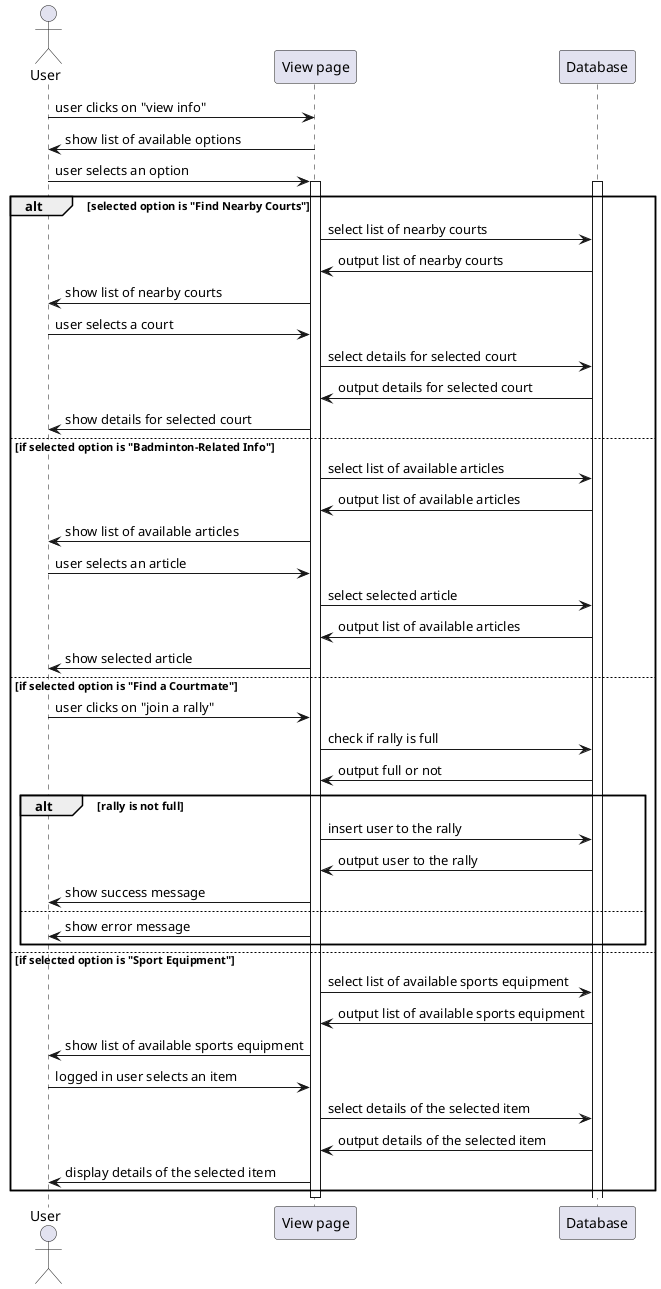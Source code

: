 @startuml

Actor User
participant "View page" as System
User -> System: user clicks on "view info"
System -> User: show list of available options
User -> System: user selects an option

activate System
activate Database

alt selected option is "Find Nearby Courts"
    System -> Database: select list of nearby courts
    Database -> System: output list of nearby courts
    System -> User: show list of nearby courts
    User -> System: user selects a court
    System -> Database: select details for selected court
    Database -> System: output details for selected court
    System -> User: show details for selected court
else if selected option is "Badminton-Related Info"
    System -> Database: select list of available articles
    Database -> System: output list of available articles
    System -> User: show list of available articles
    User -> System: user selects an article
    System -> Database: select selected article
    Database -> System: output list of available articles
    System -> User: show selected article
else if selected option is "Find a Courtmate"
    User -> System: user clicks on "join a rally"
    System -> Database: check if rally is full
    Database -> System: output full or not
    alt rally is not full
        System -> Database: insert user to the rally
        Database -> System: output user to the rally
        System -> User: show success message
    else
        System -> User: show error message
    end
else if selected option is "Sport Equipment"
    System -> Database: select list of available sports equipment
    Database -> System: output list of available sports equipment
    System -> User: show list of available sports equipment
    User -> System: logged in user selects an item
    System -> Database: select details of the selected item
    Database -> System: output details of the selected item
    System -> User: display details of the selected item
end
deactivate System
@enduml
